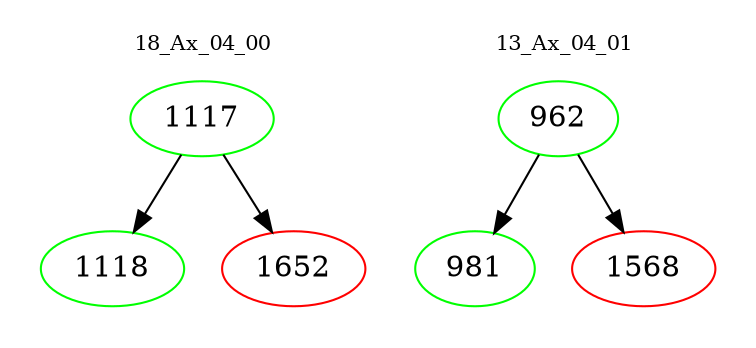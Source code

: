digraph{
subgraph cluster_0 {
color = white
label = "18_Ax_04_00";
fontsize=10;
T0_1117 [label="1117", color="green"]
T0_1117 -> T0_1118 [color="black"]
T0_1118 [label="1118", color="green"]
T0_1117 -> T0_1652 [color="black"]
T0_1652 [label="1652", color="red"]
}
subgraph cluster_1 {
color = white
label = "13_Ax_04_01";
fontsize=10;
T1_962 [label="962", color="green"]
T1_962 -> T1_981 [color="black"]
T1_981 [label="981", color="green"]
T1_962 -> T1_1568 [color="black"]
T1_1568 [label="1568", color="red"]
}
}
